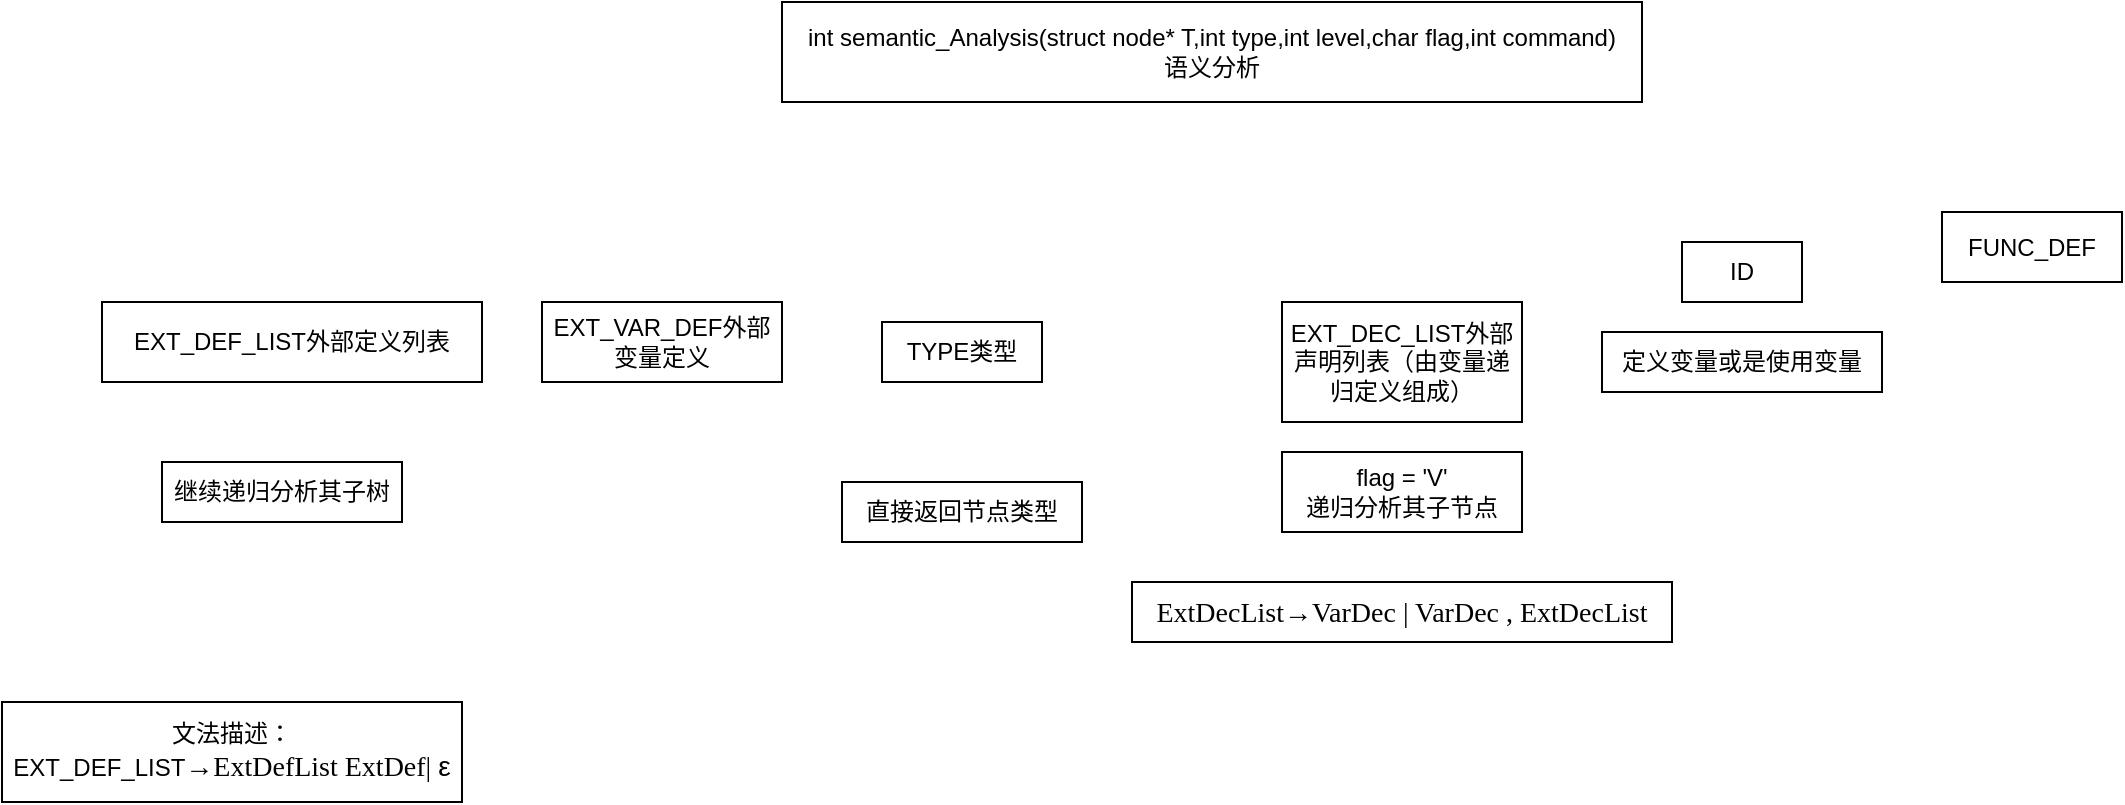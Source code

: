 <mxfile version="13.10.0" type="github">
  <diagram id="rp_4MqlQ7USVMExoHMae" name="第 1 页">
    <mxGraphModel dx="766" dy="596" grid="1" gridSize="10" guides="1" tooltips="1" connect="1" arrows="1" fold="1" page="1" pageScale="1" pageWidth="1654" pageHeight="2336" math="0" shadow="0">
      <root>
        <mxCell id="0" />
        <mxCell id="1" parent="0" />
        <mxCell id="xB0RSNzooxxXf9CG0fyF-1" value="int semantic_Analysis(struct node* T,int type,int level,char flag,int command)&lt;br&gt;语义分析" style="rounded=0;whiteSpace=wrap;html=1;" vertex="1" parent="1">
          <mxGeometry x="440" y="20" width="430" height="50" as="geometry" />
        </mxCell>
        <mxCell id="xB0RSNzooxxXf9CG0fyF-2" value="EXT_DEF_LIST外部定义列表" style="whiteSpace=wrap;html=1;" vertex="1" parent="1">
          <mxGeometry x="100" y="170" width="190" height="40" as="geometry" />
        </mxCell>
        <mxCell id="xB0RSNzooxxXf9CG0fyF-3" value="文法描述：&lt;br&gt;EXT_DEF_LIST&lt;span style=&quot;font-size: 10.5pt&quot;&gt;→&lt;/span&gt;&lt;span lang=&quot;EN-US&quot; style=&quot;font-size: 10.5pt ; font-family: &amp;#34;times new roman&amp;#34; , serif&quot;&gt;ExtDefList ExtDef|&amp;nbsp;&lt;/span&gt;&lt;span style=&quot;font-size: 10.5pt&quot;&gt;ε&lt;/span&gt;" style="whiteSpace=wrap;html=1;" vertex="1" parent="1">
          <mxGeometry x="50" y="370" width="230" height="50" as="geometry" />
        </mxCell>
        <mxCell id="xB0RSNzooxxXf9CG0fyF-4" value="EXT_VAR_DEF外部变量定义" style="whiteSpace=wrap;html=1;" vertex="1" parent="1">
          <mxGeometry x="320" y="170" width="120" height="40" as="geometry" />
        </mxCell>
        <mxCell id="xB0RSNzooxxXf9CG0fyF-5" value="继续递归分析其子树" style="whiteSpace=wrap;html=1;" vertex="1" parent="1">
          <mxGeometry x="130" y="250" width="120" height="30" as="geometry" />
        </mxCell>
        <mxCell id="xB0RSNzooxxXf9CG0fyF-6" value="TYPE类型" style="whiteSpace=wrap;html=1;" vertex="1" parent="1">
          <mxGeometry x="490" y="180" width="80" height="30" as="geometry" />
        </mxCell>
        <mxCell id="xB0RSNzooxxXf9CG0fyF-7" value="直接返回节点类型" style="whiteSpace=wrap;html=1;" vertex="1" parent="1">
          <mxGeometry x="470" y="260" width="120" height="30" as="geometry" />
        </mxCell>
        <mxCell id="xB0RSNzooxxXf9CG0fyF-8" value="EXT_DEC_LIST外部声明列表（由变量递归定义组成）" style="whiteSpace=wrap;html=1;" vertex="1" parent="1">
          <mxGeometry x="690" y="170" width="120" height="60" as="geometry" />
        </mxCell>
        <mxCell id="xB0RSNzooxxXf9CG0fyF-9" value="&lt;span lang=&quot;EN-US&quot; style=&quot;font-size: 10.5pt ; font-family: &amp;#34;times new roman&amp;#34; , serif&quot;&gt;ExtDecList&lt;/span&gt;&lt;span style=&quot;font-size: 10.5pt&quot;&gt;→&lt;/span&gt;&lt;span lang=&quot;EN-US&quot; style=&quot;font-size: 10.5pt ; font-family: &amp;#34;times new roman&amp;#34; , serif&quot;&gt;VarDec | VarDec , ExtDecList&lt;/span&gt;" style="whiteSpace=wrap;html=1;" vertex="1" parent="1">
          <mxGeometry x="615" y="310" width="270" height="30" as="geometry" />
        </mxCell>
        <mxCell id="xB0RSNzooxxXf9CG0fyF-10" value="flag = &#39;V&#39;&lt;br&gt;递归分析其子节点" style="whiteSpace=wrap;html=1;" vertex="1" parent="1">
          <mxGeometry x="690" y="245" width="120" height="40" as="geometry" />
        </mxCell>
        <mxCell id="xB0RSNzooxxXf9CG0fyF-11" value="ID" style="whiteSpace=wrap;html=1;" vertex="1" parent="1">
          <mxGeometry x="890" y="140" width="60" height="30" as="geometry" />
        </mxCell>
        <mxCell id="xB0RSNzooxxXf9CG0fyF-12" value="定义变量或是使用变量" style="whiteSpace=wrap;html=1;" vertex="1" parent="1">
          <mxGeometry x="850" y="185" width="140" height="30" as="geometry" />
        </mxCell>
        <mxCell id="xB0RSNzooxxXf9CG0fyF-13" value="FUNC_DEF" style="whiteSpace=wrap;html=1;" vertex="1" parent="1">
          <mxGeometry x="1020" y="125" width="90" height="35" as="geometry" />
        </mxCell>
      </root>
    </mxGraphModel>
  </diagram>
</mxfile>
